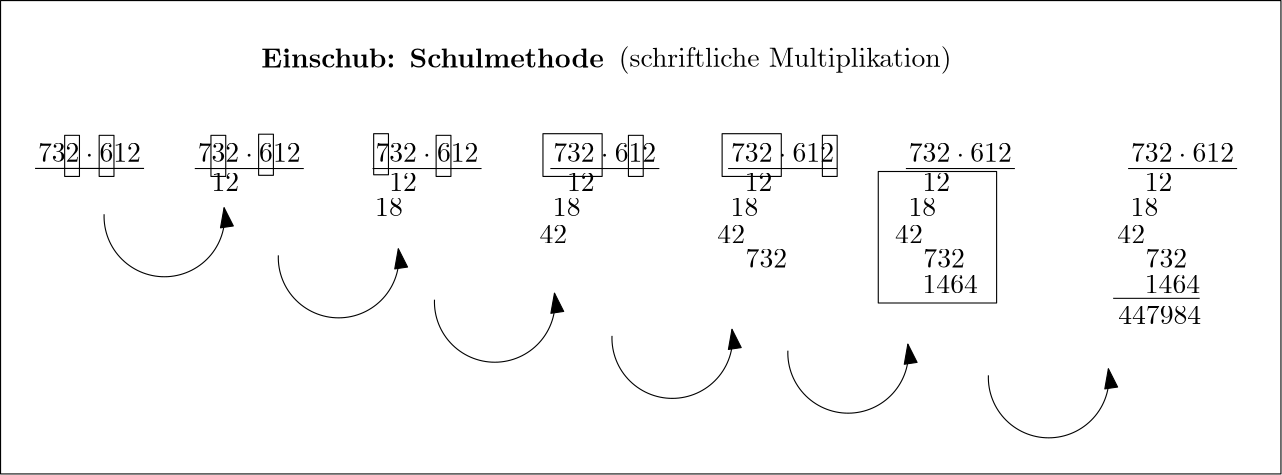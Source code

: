 <?xml version="1.0"?>
<!DOCTYPE ipe SYSTEM "ipe.dtd">
<ipe version="70005" creator="Ipe 7.1.3">
<info created="D:20141030011929" modified="D:20141106095945"/>
<ipestyle name="basic">
<symbol name="arrow/arc(spx)">
<path stroke="sym-stroke" fill="sym-stroke" pen="sym-pen">
0 0 m
-1 0.333 l
-1 -0.333 l
h
</path>
</symbol>
<symbol name="arrow/farc(spx)">
<path stroke="sym-stroke" fill="white" pen="sym-pen">
0 0 m
-1 0.333 l
-1 -0.333 l
h
</path>
</symbol>
<symbol name="mark/circle(sx)" transformations="translations">
<path fill="sym-stroke">
0.6 0 0 0.6 0 0 e
0.4 0 0 0.4 0 0 e
</path>
</symbol>
<symbol name="mark/disk(sx)" transformations="translations">
<path fill="sym-stroke">
0.6 0 0 0.6 0 0 e
</path>
</symbol>
<symbol name="mark/fdisk(sfx)" transformations="translations">
<group>
<path fill="sym-fill">
0.5 0 0 0.5 0 0 e
</path>
<path fill="sym-stroke" fillrule="eofill">
0.6 0 0 0.6 0 0 e
0.4 0 0 0.4 0 0 e
</path>
</group>
</symbol>
<symbol name="mark/box(sx)" transformations="translations">
<path fill="sym-stroke" fillrule="eofill">
-0.6 -0.6 m
0.6 -0.6 l
0.6 0.6 l
-0.6 0.6 l
h
-0.4 -0.4 m
0.4 -0.4 l
0.4 0.4 l
-0.4 0.4 l
h
</path>
</symbol>
<symbol name="mark/square(sx)" transformations="translations">
<path fill="sym-stroke">
-0.6 -0.6 m
0.6 -0.6 l
0.6 0.6 l
-0.6 0.6 l
h
</path>
</symbol>
<symbol name="mark/fsquare(sfx)" transformations="translations">
<group>
<path fill="sym-fill">
-0.5 -0.5 m
0.5 -0.5 l
0.5 0.5 l
-0.5 0.5 l
h
</path>
<path fill="sym-stroke" fillrule="eofill">
-0.6 -0.6 m
0.6 -0.6 l
0.6 0.6 l
-0.6 0.6 l
h
-0.4 -0.4 m
0.4 -0.4 l
0.4 0.4 l
-0.4 0.4 l
h
</path>
</group>
</symbol>
<symbol name="mark/cross(sx)" transformations="translations">
<group>
<path fill="sym-stroke">
-0.43 -0.57 m
0.57 0.43 l
0.43 0.57 l
-0.57 -0.43 l
h
</path>
<path fill="sym-stroke">
-0.43 0.57 m
0.57 -0.43 l
0.43 -0.57 l
-0.57 0.43 l
h
</path>
</group>
</symbol>
<symbol name="arrow/fnormal(spx)">
<path stroke="sym-stroke" fill="white" pen="sym-pen">
0 0 m
-1 0.333 l
-1 -0.333 l
h
</path>
</symbol>
<symbol name="arrow/pointed(spx)">
<path stroke="sym-stroke" fill="sym-stroke" pen="sym-pen">
0 0 m
-1 0.333 l
-0.8 0 l
-1 -0.333 l
h
</path>
</symbol>
<symbol name="arrow/fpointed(spx)">
<path stroke="sym-stroke" fill="white" pen="sym-pen">
0 0 m
-1 0.333 l
-0.8 0 l
-1 -0.333 l
h
</path>
</symbol>
<symbol name="arrow/linear(spx)">
<path stroke="sym-stroke" pen="sym-pen">
-1 0.333 m
0 0 l
-1 -0.333 l
</path>
</symbol>
<symbol name="arrow/fdouble(spx)">
<path stroke="sym-stroke" fill="white" pen="sym-pen">
0 0 m
-1 0.333 l
-1 -0.333 l
h
-1 0 m
-2 0.333 l
-2 -0.333 l
h
</path>
</symbol>
<symbol name="arrow/double(spx)">
<path stroke="sym-stroke" fill="sym-stroke" pen="sym-pen">
0 0 m
-1 0.333 l
-1 -0.333 l
h
-1 0 m
-2 0.333 l
-2 -0.333 l
h
</path>
</symbol>
<pen name="heavier" value="0.8"/>
<pen name="fat" value="1.2"/>
<pen name="ultrafat" value="2"/>
<symbolsize name="large" value="5"/>
<symbolsize name="small" value="2"/>
<symbolsize name="tiny" value="1.1"/>
<arrowsize name="large" value="10"/>
<arrowsize name="small" value="5"/>
<arrowsize name="tiny" value="3"/>
<color name="red" value="1 0 0"/>
<color name="green" value="0 1 0"/>
<color name="blue" value="0 0 1"/>
<color name="yellow" value="1 1 0"/>
<color name="orange" value="1 0.647 0"/>
<color name="gold" value="1 0.843 0"/>
<color name="purple" value="0.627 0.125 0.941"/>
<color name="gray" value="0.745"/>
<color name="brown" value="0.647 0.165 0.165"/>
<color name="navy" value="0 0 0.502"/>
<color name="pink" value="1 0.753 0.796"/>
<color name="seagreen" value="0.18 0.545 0.341"/>
<color name="turquoise" value="0.251 0.878 0.816"/>
<color name="violet" value="0.933 0.51 0.933"/>
<color name="darkblue" value="0 0 0.545"/>
<color name="darkcyan" value="0 0.545 0.545"/>
<color name="darkgray" value="0.663"/>
<color name="darkgreen" value="0 0.392 0"/>
<color name="darkmagenta" value="0.545 0 0.545"/>
<color name="darkorange" value="1 0.549 0"/>
<color name="darkred" value="0.545 0 0"/>
<color name="lightblue" value="0.678 0.847 0.902"/>
<color name="lightcyan" value="0.878 1 1"/>
<color name="lightgray" value="0.827"/>
<color name="lightgreen" value="0.565 0.933 0.565"/>
<color name="lightyellow" value="1 1 0.878"/>
<dashstyle name="dashed" value="[4] 0"/>
<dashstyle name="dotted" value="[1 3] 0"/>
<dashstyle name="dash dotted" value="[4 2 1 2] 0"/>
<dashstyle name="dash dot dotted" value="[4 2 1 2 1 2] 0"/>
<textsize name="large" value="\large"/>
<textsize name="Large" value="\Large"/>
<textsize name="LARGE" value="\LARGE"/>
<textsize name="huge" value="\huge"/>
<textsize name="Huge" value="\Huge"/>
<textsize name="small" value="\small"/>
<textsize name="footnote" value="\footnotesize"/>
<textsize name="tiny" value="\tiny"/>
<textstyle name="center" begin="\begin{center}" end="\end{center}"/>
<textstyle name="itemize" begin="\begin{itemize}" end="\end{itemize}"/>
<textstyle name="item" begin="\begin{itemize}\item{}" end="\end{itemize}"/>
<gridsize name="4 pts" value="4"/>
<gridsize name="8 pts (~3 mm)" value="8"/>
<gridsize name="16 pts (~6 mm)" value="16"/>
<gridsize name="32 pts (~12 mm)" value="32"/>
<gridsize name="10 pts (~3.5 mm)" value="10"/>
<gridsize name="20 pts (~7 mm)" value="20"/>
<gridsize name="14 pts (~5 mm)" value="14"/>
<gridsize name="28 pts (~10 mm)" value="28"/>
<gridsize name="56 pts (~20 mm)" value="56"/>
<anglesize name="90 deg" value="90"/>
<anglesize name="60 deg" value="60"/>
<anglesize name="45 deg" value="45"/>
<anglesize name="30 deg" value="30"/>
<anglesize name="22.5 deg" value="22.5"/>
<tiling name="falling" angle="-60" step="4" width="1"/>
<tiling name="rising" angle="30" step="4" width="1"/>
</ipestyle>
<page>
<layer name="alpha"/>
<view layers="alpha" active="alpha"/>
<path layer="alpha" stroke="black" fill="white">
354.911 688.412 m
354.911 735.75 l
397.514 735.75 l
397.514 688.412 l
h
</path>
<path stroke="black" fill="white">
74.4374 748.767 m
74.4374 733.975 l
79.7628 733.975 l
79.7628 748.767 l
h
</path>
<path matrix="1 0 0 1 -12.4257 0.00048111" stroke="black" fill="white">
74.4374 748.767 m
74.4374 733.975 l
79.7628 733.975 l
79.7628 748.767 l
h
</path>
<path matrix="1 0 0 1 57.3968 0.408765" stroke="black" fill="white">
74.4374 748.767 m
74.4374 733.975 l
79.7628 733.975 l
79.7628 748.767 l
h
</path>
<path matrix="1 0 0 1 40.237 0.00048111" stroke="black" fill="white">
74.4374 748.767 m
74.4374 733.975 l
79.7628 733.975 l
79.7628 748.767 l
h
</path>
<path matrix="1 0 0 1 121.302 0.00048111" stroke="black" fill="white">
74.4374 748.767 m
74.4374 733.975 l
79.7628 733.975 l
79.7628 748.767 l
h
</path>
<path matrix="1 0 0 1 98.8169 0.592197" stroke="black" fill="white">
74.4374 748.767 m
74.4374 733.975 l
79.7628 733.975 l
79.7628 748.767 l
h
</path>
<path matrix="1 0 0 1 190.533 0.00048111" stroke="black" fill="white">
74.4374 748.767 m
74.4374 733.975 l
79.7628 733.975 l
79.7628 748.767 l
h
</path>
<path stroke="black" fill="white">
234.201 749.359 m
234.201 733.975 l
255.502 733.975 l
255.502 749.359 l
h
</path>
<path matrix="1 0 0 1 64.4975 -0.0004893" stroke="black" fill="white">
234.201 749.359 m
234.201 733.975 l
255.502 733.975 l
255.502 749.359 l
h
</path>
<path matrix="1 0 0 1 260.355 0.00048111" stroke="black" fill="white">
74.4374 748.767 m
74.4374 733.975 l
79.7628 733.975 l
79.7628 748.767 l
h
</path>
<group>
<path stroke="black">
38.9344 797.288 m
38.9344 626.874 l
499.881 626.874 l
499.881 797.288 l
h
</path>
<group>
<group matrix="1 0 0 1 100.392 20.9376">
<text matrix="1 0 0 1 -47.6031 0.257444" transformations="translations" pos="80 752" stroke="black" type="label" width="123.434" height="6.918" depth="0" valign="baseline">\textbf{Einschub: Schulmethode}</text>
<text matrix="1 0 0 1 52.8737 8.4739" transformations="translations" pos="108.231 744.037" stroke="black" type="label" width="119.912" height="7.473" depth="2.49" valign="baseline">(schriftliche Multiplikation)</text>
</group>
<group matrix="1 0 0 1 -28.7447 9.03277">
<text matrix="1 0 0 1 1.1207 -5.7332" transformations="translations" pos="80 736" stroke="black" type="label" width="37.083" height="6.42" depth="0" valign="baseline">$732\cdot 612$</text>
<path matrix="1 0 0 1 -62.8793 -5.7332" stroke="black">
142.977 733.554 m
182.215 733.554 l
</path>
</group>
<text matrix="1 0 0 1 29.88 3.2638" transformations="translations" pos="80 736" stroke="black" type="label" width="37.083" height="6.42" depth="0" valign="baseline">$732\cdot 612$</text>
<path matrix="1 0 0 1 -34.12 3.2638" stroke="black">
142.977 733.554 m
182.215 733.554 l
</path>
<text matrix="1 0 0 1 -32.0233 0.26848" transformations="translations" pos="146.871 728.462" stroke="black" type="label" width="9.963" height="6.42" depth="0" valign="baseline">$12$</text>
<text matrix="1 0 0 1 365.88 3.26383" transformations="translations" pos="80 736" stroke="black" type="label" width="37.083" height="6.42" depth="0" valign="baseline">$732\cdot 612$</text>
<path matrix="1 0 0 1 301.88 3.26383" stroke="black">
142.977 733.554 m
182.215 733.554 l
</path>
<text matrix="1 0 0 1 303.977 0.26851" transformations="translations" pos="146.871 728.462" stroke="black" type="label" width="9.963" height="6.42" depth="0" valign="baseline">$12$</text>
<text matrix="1 0 0 1 311.765 7.45728" transformations="translations" pos="133.991 712.287" stroke="black" type="label" width="9.963" height="6.42" depth="0" valign="baseline">$18$</text>
<text matrix="1 0 0 1 318.954 6.25915" transformations="translations" pos="138.783 715.881" stroke="black" type="label" width="0" height="0" depth="0" valign="baseline"></text>
<text matrix="1 0 0 1 317.157 15.2451" transformations="translations" pos="123.807 694.615" stroke="black" type="label" width="9.963" height="6.42" depth="0" valign="baseline">$42$</text>
<text matrix="1 0 0 1 317.157 15.2451" transformations="translations" pos="128 696.711" stroke="black" type="label" width="0" height="0" depth="0" valign="baseline"></text>
<text matrix="1 0 0 1 332.133 2.36523" transformations="translations" pos="119.014 698.808" stroke="black" type="label" width="14.944" height="6.42" depth="0" valign="baseline">$732$</text>
<text matrix="1 0 0 1 332.732 1.46664" transformations="translations" pos="129.198 701.204" stroke="black" type="label" width="0" height="0" depth="0" valign="baseline"></text>
<text matrix="1 0 0 1 303.977 22.7334" transformations="translations" pos="146.871 669.154" stroke="black" type="label" width="19.925" height="6.42" depth="0" valign="baseline">$1464$</text>
<text matrix="1 0 0 1 321.65 7.45728" transformations="translations" pos="119.613 673.348" stroke="black" type="label" width="29.888" height="6.42" depth="0" valign="baseline">$447984$</text>
<path matrix="1 0 0 1 301.88 3.26383" stroke="black">
168.736 686.827 m
137.585 686.827 l
</path>
<text matrix="1 0 0 1 93.88 3.2638" transformations="translations" pos="80 736" stroke="black" type="label" width="37.083" height="6.42" depth="0" valign="baseline">$732\cdot 612$</text>
<path matrix="1 0 0 1 29.88 3.2638" stroke="black">
142.977 733.554 m
182.215 733.554 l
</path>
<text matrix="1 0 0 1 31.977 0.2685" transformations="translations" pos="146.871 728.462" stroke="black" type="label" width="9.963" height="6.42" depth="0" valign="baseline">$12$</text>
<text matrix="1 0 0 1 39.765 7.45728" transformations="translations" pos="133.991 712.287" stroke="black" type="label" width="9.963" height="6.42" depth="0" valign="baseline">$18$</text>
<text matrix="1 0 0 1 46.954 6.25915" transformations="translations" pos="138.783 715.881" stroke="black" type="label" width="0" height="0" depth="0" valign="baseline"></text>
<text matrix="1 0 0 1 157.88 3.2638" transformations="translations" pos="80 736" stroke="black" type="label" width="37.083" height="6.42" depth="0" valign="baseline">$732\cdot 612$</text>
<path matrix="1 0 0 1 93.88 3.2638" stroke="black">
142.977 733.554 m
182.215 733.554 l
</path>
<text matrix="1 0 0 1 95.977 0.2685" transformations="translations" pos="146.871 728.462" stroke="black" type="label" width="9.963" height="6.42" depth="0" valign="baseline">$12$</text>
<text matrix="1 0 0 1 103.765 7.45728" transformations="translations" pos="133.991 712.287" stroke="black" type="label" width="9.963" height="6.42" depth="0" valign="baseline">$18$</text>
<text matrix="1 0 0 1 110.954 6.25915" transformations="translations" pos="138.783 715.881" stroke="black" type="label" width="0" height="0" depth="0" valign="baseline"></text>
<text matrix="1 0 0 1 109.157 15.2451" transformations="translations" pos="123.807 694.615" stroke="black" type="label" width="9.963" height="6.42" depth="0" valign="baseline">$42$</text>
<text matrix="1 0 0 1 109.157 15.2451" transformations="translations" pos="128 696.711" stroke="black" type="label" width="0" height="0" depth="0" valign="baseline"></text>
<text matrix="1 0 0 1 221.88 3.264" transformations="translations" pos="80 736" stroke="black" type="label" width="37.083" height="6.42" depth="0" valign="baseline">$732\cdot 612$</text>
<path matrix="1 0 0 1 157.88 3.264" stroke="black">
142.977 733.554 m
182.215 733.554 l
</path>
<text matrix="1 0 0 1 159.977 0.269" transformations="translations" pos="146.871 728.462" stroke="black" type="label" width="9.963" height="6.42" depth="0" valign="baseline">$12$</text>
<text matrix="1 0 0 1 167.765 7.457" transformations="translations" pos="133.991 712.287" stroke="black" type="label" width="9.963" height="6.42" depth="0" valign="baseline">$18$</text>
<text matrix="1 0 0 1 174.954 6.259" transformations="translations" pos="138.783 715.881" stroke="black" type="label" width="0" height="0" depth="0" valign="baseline"></text>
<text matrix="1 0 0 1 173.157 15.2451" transformations="translations" pos="123.807 694.615" stroke="black" type="label" width="9.963" height="6.42" depth="0" valign="baseline">$42$</text>
<text matrix="1 0 0 1 173.157 15.2451" transformations="translations" pos="128 696.711" stroke="black" type="label" width="0" height="0" depth="0" valign="baseline"></text>
<text matrix="1 0 0 1 188.133 2.365" transformations="translations" pos="119.014 698.808" stroke="black" type="label" width="14.944" height="6.42" depth="0" valign="baseline">$732$</text>
<text matrix="1 0 0 1 188.732 1.467" transformations="translations" pos="129.198 701.204" stroke="black" type="label" width="0" height="0" depth="0" valign="baseline"></text>
<text matrix="1 0 0 1 285.88 3.264" transformations="translations" pos="80 736" stroke="black" type="label" width="37.083" height="6.42" depth="0" valign="baseline">$732\cdot 612$</text>
<path matrix="1 0 0 1 221.88 3.264" stroke="black">
142.977 733.554 m
182.215 733.554 l
</path>
<text matrix="1 0 0 1 223.977 0.269" transformations="translations" pos="146.871 728.462" stroke="black" type="label" width="9.963" height="6.42" depth="0" valign="baseline">$12$</text>
<text matrix="1 0 0 1 231.765 7.457" transformations="translations" pos="133.991 712.287" stroke="black" type="label" width="9.963" height="6.42" depth="0" valign="baseline">$18$</text>
<text matrix="1 0 0 1 238.954 6.259" transformations="translations" pos="138.783 715.881" stroke="black" type="label" width="0" height="0" depth="0" valign="baseline"></text>
<text matrix="1 0 0 1 237.157 15.2451" transformations="translations" pos="123.807 694.615" stroke="black" type="label" width="9.963" height="6.42" depth="0" valign="baseline">$42$</text>
<text matrix="1 0 0 1 237.157 15.2451" transformations="translations" pos="128 696.711" stroke="black" type="label" width="0" height="0" depth="0" valign="baseline"></text>
<text matrix="1 0 0 1 252.133 2.365" transformations="translations" pos="119.014 698.808" stroke="black" type="label" width="14.944" height="6.42" depth="0" valign="baseline">$732$</text>
<text matrix="1 0 0 1 252.732 1.467" transformations="translations" pos="129.198 701.204" stroke="black" type="label" width="0" height="0" depth="0" valign="baseline"></text>
<text matrix="1 0 0 1 223.977 22.7334" transformations="translations" pos="146.871 669.154" stroke="black" type="label" width="19.925" height="6.42" depth="0" valign="baseline">$1464$</text>
<path stroke="black" arrow="normal/normal">
76.2125 720.365 m
21.7201 0 0 21.7201 97.9183 719.575 119.408 722.732 a
</path>
<path matrix="1 0 0 1 62.7219 -14.7929" stroke="black" arrow="normal/normal">
76.2125 720.365 m
21.7201 0 0 21.7201 97.9183 719.575 119.408 722.732 a
</path>
<path matrix="1 0 0 1 118.935 -30.7692" stroke="black" arrow="normal/normal">
76.2125 720.365 m
21.7201 0 0 21.7201 97.9183 719.575 119.408 722.732 a
</path>
<path matrix="1 0 0 1 182.84 -43.787" stroke="black" arrow="normal/normal">
76.2125 720.365 m
21.7201 0 0 21.7201 97.9183 719.575 119.408 722.732 a
</path>
<path matrix="1 0 0 1 246.154 -49.1124" stroke="black" arrow="normal/normal">
76.2125 720.365 m
21.7201 0 0 21.7201 97.9183 719.575 119.408 722.732 a
</path>
<path matrix="1 0 0 1 318.343 -57.9882" stroke="black" arrow="normal/normal">
76.2125 720.365 m
21.7201 0 0 21.7201 97.9183 719.575 119.408 722.732 a
</path>
</group>
</group>
</page>
</ipe>
